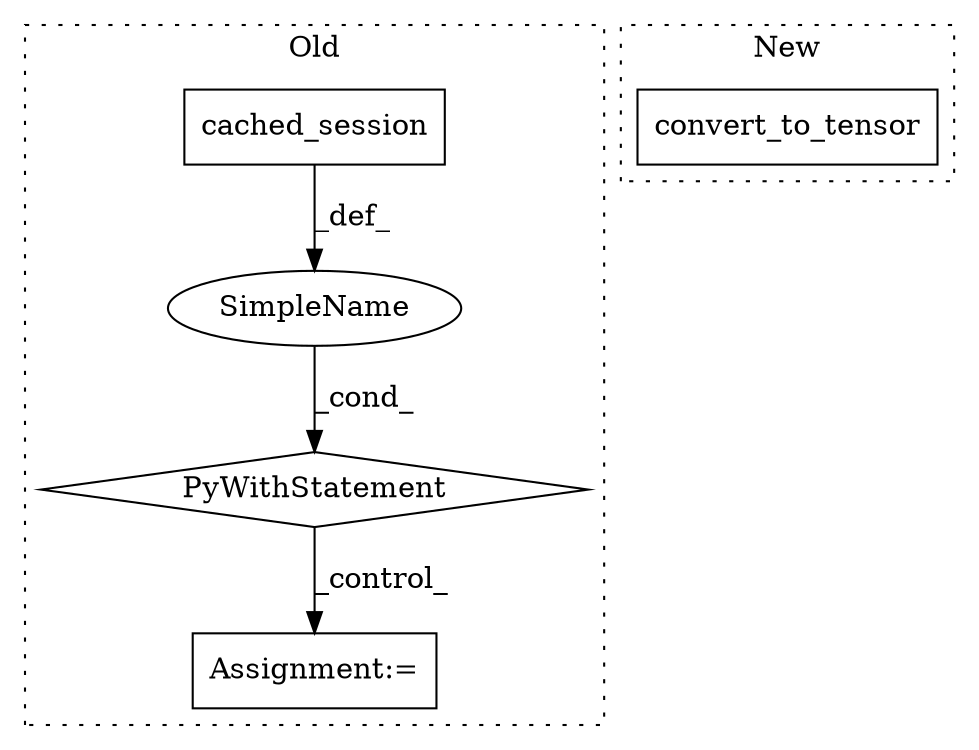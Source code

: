 digraph G {
subgraph cluster0 {
1 [label="cached_session" a="32" s="8357" l="16" shape="box"];
3 [label="PyWithStatement" a="104" s="8342,8373" l="10,2" shape="diamond"];
4 [label="SimpleName" a="42" s="" l="" shape="ellipse"];
5 [label="Assignment:=" a="7" s="8387" l="4" shape="box"];
label = "Old";
style="dotted";
}
subgraph cluster1 {
2 [label="convert_to_tensor" a="32" s="8161,8222" l="18,1" shape="box"];
label = "New";
style="dotted";
}
1 -> 4 [label="_def_"];
3 -> 5 [label="_control_"];
4 -> 3 [label="_cond_"];
}